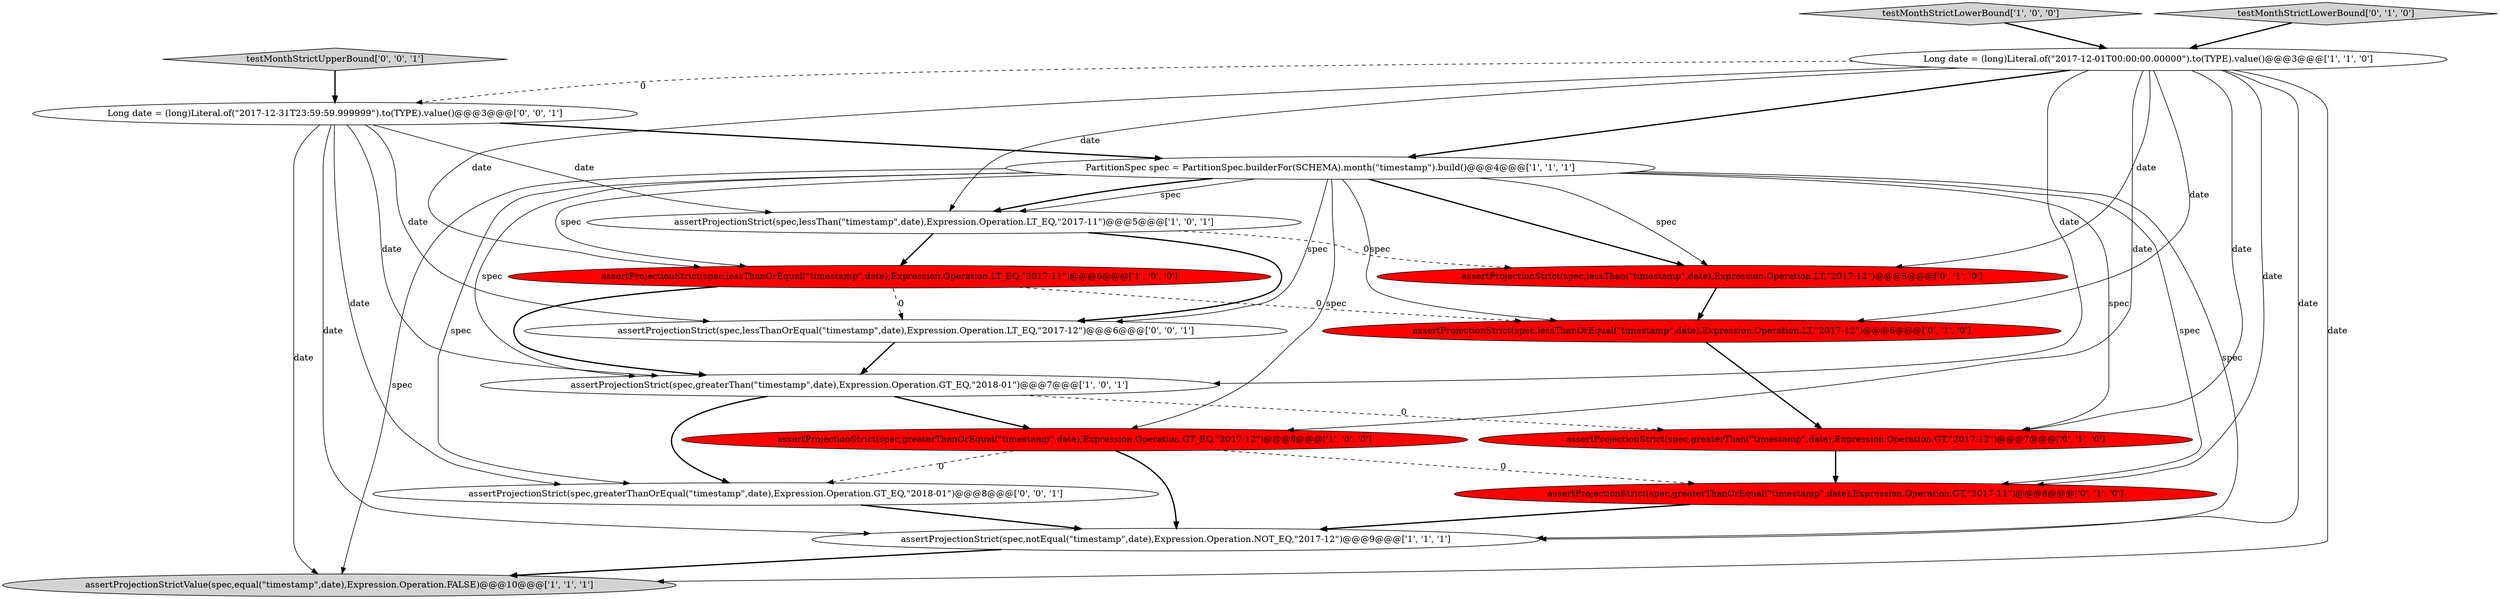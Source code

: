 digraph {
5 [style = filled, label = "assertProjectionStrict(spec,greaterThan(\"timestamp\",date),Expression.Operation.GT_EQ,\"2018-01\")@@@7@@@['1', '0', '1']", fillcolor = white, shape = ellipse image = "AAA0AAABBB1BBB"];
17 [style = filled, label = "testMonthStrictUpperBound['0', '0', '1']", fillcolor = lightgray, shape = diamond image = "AAA0AAABBB3BBB"];
3 [style = filled, label = "PartitionSpec spec = PartitionSpec.builderFor(SCHEMA).month(\"timestamp\").build()@@@4@@@['1', '1', '1']", fillcolor = white, shape = ellipse image = "AAA0AAABBB1BBB"];
11 [style = filled, label = "assertProjectionStrict(spec,lessThan(\"timestamp\",date),Expression.Operation.LT,\"2017-12\")@@@5@@@['0', '1', '0']", fillcolor = red, shape = ellipse image = "AAA1AAABBB2BBB"];
0 [style = filled, label = "assertProjectionStrict(spec,lessThan(\"timestamp\",date),Expression.Operation.LT_EQ,\"2017-11\")@@@5@@@['1', '0', '1']", fillcolor = white, shape = ellipse image = "AAA0AAABBB1BBB"];
8 [style = filled, label = "testMonthStrictLowerBound['1', '0', '0']", fillcolor = lightgray, shape = diamond image = "AAA0AAABBB1BBB"];
9 [style = filled, label = "assertProjectionStrict(spec,lessThanOrEqual(\"timestamp\",date),Expression.Operation.LT,\"2017-12\")@@@6@@@['0', '1', '0']", fillcolor = red, shape = ellipse image = "AAA1AAABBB2BBB"];
1 [style = filled, label = "assertProjectionStrict(spec,greaterThanOrEqual(\"timestamp\",date),Expression.Operation.GT_EQ,\"2017-12\")@@@8@@@['1', '0', '0']", fillcolor = red, shape = ellipse image = "AAA1AAABBB1BBB"];
13 [style = filled, label = "assertProjectionStrict(spec,greaterThan(\"timestamp\",date),Expression.Operation.GT,\"2017-12\")@@@7@@@['0', '1', '0']", fillcolor = red, shape = ellipse image = "AAA1AAABBB2BBB"];
15 [style = filled, label = "assertProjectionStrict(spec,lessThanOrEqual(\"timestamp\",date),Expression.Operation.LT_EQ,\"2017-12\")@@@6@@@['0', '0', '1']", fillcolor = white, shape = ellipse image = "AAA0AAABBB3BBB"];
16 [style = filled, label = "assertProjectionStrict(spec,greaterThanOrEqual(\"timestamp\",date),Expression.Operation.GT_EQ,\"2018-01\")@@@8@@@['0', '0', '1']", fillcolor = white, shape = ellipse image = "AAA0AAABBB3BBB"];
12 [style = filled, label = "testMonthStrictLowerBound['0', '1', '0']", fillcolor = lightgray, shape = diamond image = "AAA0AAABBB2BBB"];
4 [style = filled, label = "assertProjectionStrict(spec,notEqual(\"timestamp\",date),Expression.Operation.NOT_EQ,\"2017-12\")@@@9@@@['1', '1', '1']", fillcolor = white, shape = ellipse image = "AAA0AAABBB1BBB"];
10 [style = filled, label = "assertProjectionStrict(spec,greaterThanOrEqual(\"timestamp\",date),Expression.Operation.GT,\"2017-11\")@@@8@@@['0', '1', '0']", fillcolor = red, shape = ellipse image = "AAA1AAABBB2BBB"];
2 [style = filled, label = "assertProjectionStrict(spec,lessThanOrEqual(\"timestamp\",date),Expression.Operation.LT_EQ,\"2017-11\")@@@6@@@['1', '0', '0']", fillcolor = red, shape = ellipse image = "AAA1AAABBB1BBB"];
6 [style = filled, label = "assertProjectionStrictValue(spec,equal(\"timestamp\",date),Expression.Operation.FALSE)@@@10@@@['1', '1', '1']", fillcolor = lightgray, shape = ellipse image = "AAA0AAABBB1BBB"];
7 [style = filled, label = "Long date = (long)Literal.of(\"2017-12-01T00:00:00.00000\").to(TYPE).value()@@@3@@@['1', '1', '0']", fillcolor = white, shape = ellipse image = "AAA0AAABBB1BBB"];
14 [style = filled, label = "Long date = (long)Literal.of(\"2017-12-31T23:59:59.999999\").to(TYPE).value()@@@3@@@['0', '0', '1']", fillcolor = white, shape = ellipse image = "AAA0AAABBB3BBB"];
3->13 [style = solid, label="spec"];
5->13 [style = dashed, label="0"];
13->10 [style = bold, label=""];
14->3 [style = bold, label=""];
7->2 [style = solid, label="date"];
3->0 [style = solid, label="spec"];
1->4 [style = bold, label=""];
7->9 [style = solid, label="date"];
3->11 [style = solid, label="spec"];
14->16 [style = solid, label="date"];
4->6 [style = bold, label=""];
3->4 [style = solid, label="spec"];
14->15 [style = solid, label="date"];
7->14 [style = dashed, label="0"];
0->2 [style = bold, label=""];
3->9 [style = solid, label="spec"];
14->4 [style = solid, label="date"];
7->1 [style = solid, label="date"];
3->11 [style = bold, label=""];
7->13 [style = solid, label="date"];
3->2 [style = solid, label="spec"];
7->11 [style = solid, label="date"];
0->11 [style = dashed, label="0"];
14->5 [style = solid, label="date"];
1->10 [style = dashed, label="0"];
7->0 [style = solid, label="date"];
14->0 [style = solid, label="date"];
11->9 [style = bold, label=""];
7->6 [style = solid, label="date"];
0->15 [style = bold, label=""];
12->7 [style = bold, label=""];
15->5 [style = bold, label=""];
7->3 [style = bold, label=""];
3->0 [style = bold, label=""];
8->7 [style = bold, label=""];
7->10 [style = solid, label="date"];
2->15 [style = dashed, label="0"];
5->16 [style = bold, label=""];
3->5 [style = solid, label="spec"];
5->1 [style = bold, label=""];
3->16 [style = solid, label="spec"];
17->14 [style = bold, label=""];
3->15 [style = solid, label="spec"];
2->9 [style = dashed, label="0"];
1->16 [style = dashed, label="0"];
10->4 [style = bold, label=""];
16->4 [style = bold, label=""];
3->1 [style = solid, label="spec"];
3->10 [style = solid, label="spec"];
7->4 [style = solid, label="date"];
3->6 [style = solid, label="spec"];
7->5 [style = solid, label="date"];
2->5 [style = bold, label=""];
9->13 [style = bold, label=""];
14->6 [style = solid, label="date"];
}
